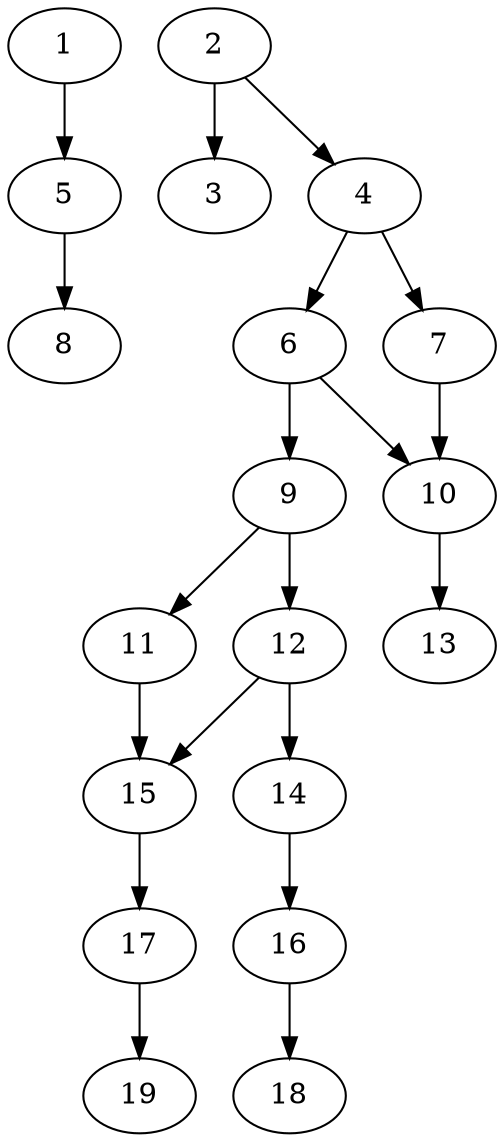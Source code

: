 // DAG (tier=1-easy, mode=compute, n=19, ccr=0.291, fat=0.466, density=0.376, regular=0.769, jump=0.003, mindata=262144, maxdata=2097152)
// DAG automatically generated by daggen at Sun Aug 24 16:33:32 2025
// /home/ermia/Project/Environments/daggen/bin/daggen --dot --ccr 0.291 --fat 0.466 --regular 0.769 --density 0.376 --jump 0.003 --mindata 262144 --maxdata 2097152 -n 19 
digraph G {
  1 [size="15100494159828800", alpha="0.19", expect_size="7550247079914400"]
  1 -> 5 [size ="7349225914368"]
  2 [size="20900501642018816", alpha="0.17", expect_size="10450250821009408"]
  2 -> 3 [size ="607008063488"]
  2 -> 4 [size ="607008063488"]
  3 [size="13109411833496174", alpha="0.02", expect_size="6554705916748087"]
  4 [size="104235569457492", alpha="0.10", expect_size="52117784728746"]
  4 -> 6 [size ="3776895254528"]
  4 -> 7 [size ="3776895254528"]
  5 [size="8159253198750613504", alpha="0.08", expect_size="4079626599375306752"]
  5 -> 8 [size ="32423278542848"]
  6 [size="180519191303498", alpha="0.16", expect_size="90259595651749"]
  6 -> 9 [size ="6363941961728"]
  6 -> 10 [size ="6363941961728"]
  7 [size="21328242374963", alpha="0.11", expect_size="10664121187481"]
  7 -> 10 [size ="643649503232"]
  8 [size="351555820963098", alpha="0.18", expect_size="175777910481549"]
  9 [size="116081974312072", alpha="0.03", expect_size="58040987156036"]
  9 -> 11 [size ="2546789777408"]
  9 -> 12 [size ="2546789777408"]
  10 [size="112823284219182", alpha="0.12", expect_size="56411642109591"]
  10 -> 13 [size ="3162471661568"]
  11 [size="87169300103692288", alpha="0.07", expect_size="43584650051846144"]
  11 -> 15 [size ="1572771725312"]
  12 [size="16414058709775560", alpha="0.08", expect_size="8207029354887780"]
  12 -> 14 [size ="9875279052800"]
  12 -> 15 [size ="9875279052800"]
  13 [size="97193874031640576", alpha="0.09", expect_size="48596937015820288"]
  14 [size="2463963423143100416", alpha="0.12", expect_size="1231981711571550208"]
  14 -> 16 [size ="14594173042688"]
  15 [size="24748142129760068", alpha="0.09", expect_size="12374071064880034"]
  15 -> 17 [size ="32159943360512"]
  16 [size="167821559355310", alpha="0.15", expect_size="83910779677655"]
  16 -> 18 [size ="13679546335232"]
  17 [size="4356943539863552000", alpha="0.19", expect_size="2178471769931776000"]
  17 -> 19 [size ="21340828467200"]
  18 [size="1179069187576268", alpha="0.16", expect_size="589534593788134"]
  19 [size="26658789710449", alpha="0.11", expect_size="13329394855224"]
}